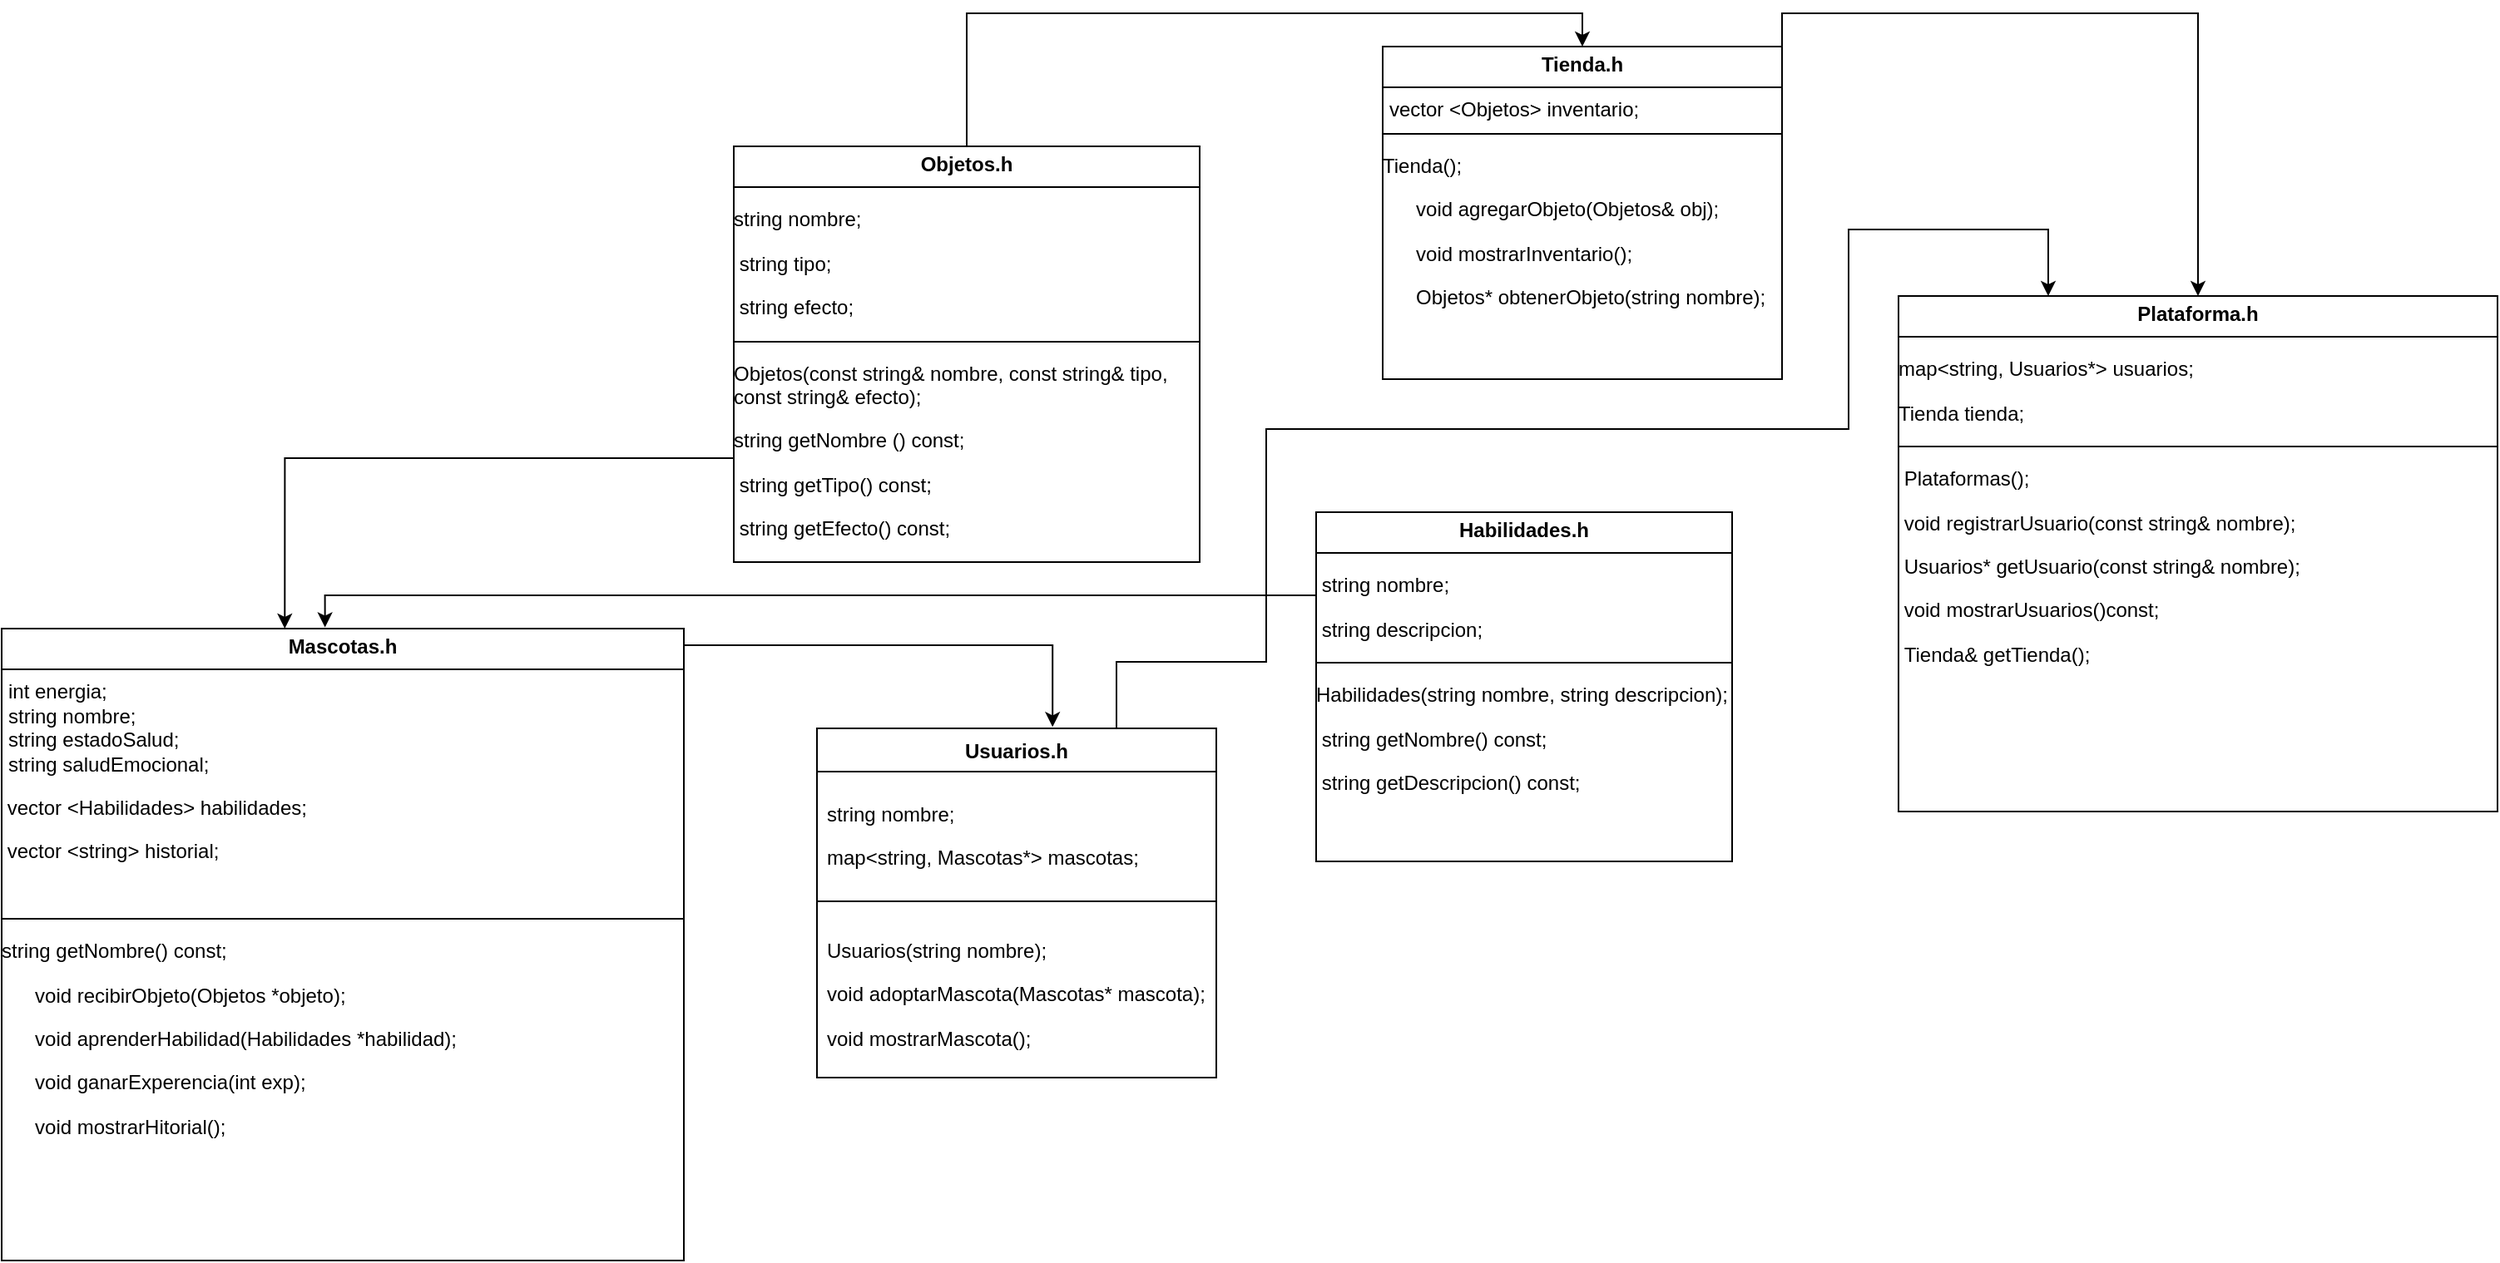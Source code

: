 <mxfile version="26.1.0">
  <diagram name="Página-1" id="OyaIflWtevoJJnKaJFJC">
    <mxGraphModel dx="2427" dy="1838" grid="1" gridSize="10" guides="1" tooltips="1" connect="1" arrows="1" fold="1" page="1" pageScale="1" pageWidth="827" pageHeight="1169" math="0" shadow="0">
      <root>
        <mxCell id="0" />
        <mxCell id="1" parent="0" />
        <mxCell id="ZmiweC-K1XhS0n9JyN_v-19" style="edgeStyle=orthogonalEdgeStyle;rounded=0;orthogonalLoop=1;jettySize=auto;html=1;exitX=0.75;exitY=0;exitDx=0;exitDy=0;entryX=0.25;entryY=0;entryDx=0;entryDy=0;" edge="1" parent="1" source="ZmiweC-K1XhS0n9JyN_v-1" target="ZmiweC-K1XhS0n9JyN_v-7">
          <mxGeometry relative="1" as="geometry">
            <Array as="points">
              <mxPoint x="510" y="-90" />
              <mxPoint x="600" y="-90" />
              <mxPoint x="600" y="-230" />
              <mxPoint x="950" y="-230" />
              <mxPoint x="950" y="-350" />
              <mxPoint x="1070" y="-350" />
            </Array>
          </mxGeometry>
        </mxCell>
        <mxCell id="ZmiweC-K1XhS0n9JyN_v-1" value="Usuarios.h" style="swimlane;fontStyle=1;align=center;verticalAlign=top;childLayout=stackLayout;horizontal=1;startSize=26;horizontalStack=0;resizeParent=1;resizeParentMax=0;resizeLast=0;collapsible=1;marginBottom=0;whiteSpace=wrap;html=1;" vertex="1" parent="1">
          <mxGeometry x="330" y="-50" width="240" height="210" as="geometry" />
        </mxCell>
        <mxCell id="ZmiweC-K1XhS0n9JyN_v-2" value="&lt;p dir=&quot;ltr&quot; class=&quot;selectable-text copyable-text x15bjb6t x1n2onr6&quot;&gt;&lt;span style=&quot;white-space-collapse: preserve;&quot; class=&quot;selectable-text copyable-text false&quot;&gt;string nombre;&lt;/span&gt;&lt;/p&gt;&lt;p dir=&quot;ltr&quot; class=&quot;selectable-text copyable-text x15bjb6t x1n2onr6&quot;&gt;&lt;span style=&quot;white-space-collapse: preserve;&quot; class=&quot;selectable-text copyable-text false&quot;&gt;map&amp;lt;string, Mascotas*&amp;gt; mascotas;&lt;/span&gt;&lt;/p&gt;" style="text;strokeColor=none;fillColor=none;align=left;verticalAlign=top;spacingLeft=4;spacingRight=4;overflow=hidden;rotatable=0;points=[[0,0.5],[1,0.5]];portConstraint=eastwest;whiteSpace=wrap;html=1;" vertex="1" parent="ZmiweC-K1XhS0n9JyN_v-1">
          <mxGeometry y="26" width="240" height="74" as="geometry" />
        </mxCell>
        <mxCell id="ZmiweC-K1XhS0n9JyN_v-3" value="" style="line;strokeWidth=1;fillColor=none;align=left;verticalAlign=middle;spacingTop=-1;spacingLeft=3;spacingRight=3;rotatable=0;labelPosition=right;points=[];portConstraint=eastwest;strokeColor=inherit;" vertex="1" parent="ZmiweC-K1XhS0n9JyN_v-1">
          <mxGeometry y="100" width="240" height="8" as="geometry" />
        </mxCell>
        <mxCell id="ZmiweC-K1XhS0n9JyN_v-4" value="&lt;p dir=&quot;ltr&quot; class=&quot;selectable-text copyable-text x15bjb6t x1n2onr6&quot;&gt;&lt;span style=&quot;white-space-collapse: preserve;&quot; class=&quot;selectable-text copyable-text false&quot;&gt;Usuarios(string nombre);&lt;/span&gt;&lt;/p&gt;&lt;p dir=&quot;ltr&quot; class=&quot;selectable-text copyable-text x15bjb6t x1n2onr6&quot;&gt;&lt;span style=&quot;white-space-collapse: preserve;&quot; class=&quot;selectable-text copyable-text false&quot;&gt;void adoptarMascota(Mascotas* mascota);&lt;/span&gt;&lt;/p&gt;&lt;p dir=&quot;ltr&quot; class=&quot;selectable-text copyable-text x15bjb6t x1n2onr6&quot;&gt;&lt;span style=&quot;white-space-collapse: preserve;&quot; class=&quot;selectable-text copyable-text false&quot;&gt;void mostrarMascota();&lt;/span&gt;&lt;/p&gt;" style="text;strokeColor=none;fillColor=none;align=left;verticalAlign=top;spacingLeft=4;spacingRight=4;overflow=hidden;rotatable=0;points=[[0,0.5],[1,0.5]];portConstraint=eastwest;whiteSpace=wrap;html=1;" vertex="1" parent="ZmiweC-K1XhS0n9JyN_v-1">
          <mxGeometry y="108" width="240" height="102" as="geometry" />
        </mxCell>
        <mxCell id="ZmiweC-K1XhS0n9JyN_v-5" value="&lt;p style=&quot;margin:0px;margin-top:4px;text-align:center;&quot;&gt;&lt;b&gt;Mascotas.h&lt;/b&gt;&lt;/p&gt;&lt;hr size=&quot;1&quot; style=&quot;border-style:solid;&quot;&gt;&lt;p style=&quot;margin:0px;margin-left:4px;&quot;&gt;int energia;&lt;/p&gt;&lt;p style=&quot;margin:0px;margin-left:4px;&quot;&gt;string nombre;&lt;/p&gt;&lt;p style=&quot;margin:0px;margin-left:4px;&quot;&gt;string estadoSalud;&lt;/p&gt;&lt;p style=&quot;margin:0px;margin-left:4px;&quot;&gt;string saludEmocional;&lt;/p&gt;&lt;p dir=&quot;ltr&quot; class=&quot;selectable-text copyable-text x15bjb6t x1n2onr6&quot;&gt;&lt;span style=&quot;white-space-collapse: preserve;&quot; class=&quot;selectable-text copyable-text false&quot;&gt; vector &amp;lt;Habilidades&amp;gt; habilidades;&lt;/span&gt;&lt;/p&gt;&lt;p dir=&quot;ltr&quot; class=&quot;selectable-text copyable-text x15bjb6t x1n2onr6&quot;&gt;&lt;span style=&quot;white-space-collapse: preserve; background-color: transparent; color: light-dark(rgb(0, 0, 0), rgb(255, 255, 255));&quot;&gt; vector &amp;lt;string&amp;gt; historial;&lt;/span&gt;&lt;/p&gt;&lt;p style=&quot;margin:0px;margin-left:4px;&quot;&gt;&lt;br&gt;&lt;/p&gt;&lt;hr size=&quot;1&quot; style=&quot;border-style:solid;&quot;&gt;&lt;p dir=&quot;ltr&quot; class=&quot;selectable-text copyable-text x15bjb6t x1n2onr6&quot;&gt;&lt;span style=&quot;white-space-collapse: preserve;&quot; class=&quot;selectable-text copyable-text false&quot;&gt;string getNombre() const;&lt;/span&gt;&lt;/p&gt;&lt;p dir=&quot;ltr&quot; class=&quot;selectable-text copyable-text x15bjb6t x1n2onr6&quot;&gt;&lt;span style=&quot;white-space-collapse: preserve;&quot; class=&quot;selectable-text copyable-text false&quot;&gt;      void recibirObjeto(Objetos *objeto);&lt;/span&gt;&lt;/p&gt;&lt;p dir=&quot;ltr&quot; class=&quot;selectable-text copyable-text x15bjb6t x1n2onr6&quot;&gt;&lt;span style=&quot;white-space-collapse: preserve;&quot; class=&quot;selectable-text copyable-text false&quot;&gt;      void aprenderHabilidad(Habilidades *habilidad);&lt;/span&gt;&lt;/p&gt;&lt;p dir=&quot;ltr&quot; class=&quot;selectable-text copyable-text x15bjb6t x1n2onr6&quot;&gt;&lt;span style=&quot;white-space-collapse: preserve;&quot; class=&quot;selectable-text copyable-text false&quot;&gt;      void ganarExperencia(int exp);&lt;/span&gt;&lt;/p&gt;&lt;p dir=&quot;ltr&quot; class=&quot;selectable-text copyable-text x15bjb6t x1n2onr6&quot;&gt;&lt;span style=&quot;white-space-collapse: preserve;&quot; class=&quot;selectable-text copyable-text false&quot;&gt;      void mostrarHitorial();&lt;/span&gt;&lt;/p&gt;" style="verticalAlign=top;align=left;overflow=fill;html=1;whiteSpace=wrap;" vertex="1" parent="1">
          <mxGeometry x="-160" y="-110" width="410" height="380" as="geometry" />
        </mxCell>
        <mxCell id="ZmiweC-K1XhS0n9JyN_v-7" value="&lt;p style=&quot;margin:0px;margin-top:4px;text-align:center;&quot;&gt;&lt;b&gt;Plataforma.h&lt;/b&gt;&lt;/p&gt;&lt;hr size=&quot;1&quot; style=&quot;border-style:solid;&quot;&gt;&lt;p dir=&quot;ltr&quot; class=&quot;selectable-text copyable-text x15bjb6t x1n2onr6&quot;&gt;&lt;span style=&quot;white-space-collapse: preserve;&quot; class=&quot;selectable-text copyable-text false&quot;&gt;map&amp;lt;string, Usuarios*&amp;gt; usuarios;&lt;/span&gt;&lt;/p&gt;&lt;p dir=&quot;ltr&quot; class=&quot;selectable-text copyable-text x15bjb6t x1n2onr6&quot;&gt;&lt;span style=&quot;white-space-collapse: preserve;&quot; class=&quot;selectable-text copyable-text false&quot;&gt;Tienda tienda;&lt;/span&gt;&lt;/p&gt;&lt;hr size=&quot;1&quot; style=&quot;border-style:solid;&quot;&gt;&lt;p dir=&quot;ltr&quot; class=&quot;selectable-text copyable-text x15bjb6t x1n2onr6&quot;&gt;&lt;span style=&quot;white-space-collapse: preserve;&quot; class=&quot;selectable-text copyable-text false&quot;&gt; Plataformas();&lt;/span&gt;&lt;/p&gt;&lt;p dir=&quot;ltr&quot; class=&quot;selectable-text copyable-text x15bjb6t x1n2onr6&quot;&gt;&lt;span style=&quot;white-space-collapse: preserve;&quot; class=&quot;selectable-text copyable-text false&quot;&gt; void registrarUsuario(const string&amp;amp; nombre);&lt;/span&gt;&lt;/p&gt;&lt;p dir=&quot;ltr&quot; class=&quot;selectable-text copyable-text x15bjb6t x1n2onr6&quot;&gt;&lt;span style=&quot;white-space-collapse: preserve;&quot; class=&quot;selectable-text copyable-text false&quot;&gt; Usuarios* getUsuario(const string&amp;amp; nombre);&lt;/span&gt;&lt;/p&gt;&lt;p dir=&quot;ltr&quot; class=&quot;selectable-text copyable-text x15bjb6t x1n2onr6&quot;&gt;&lt;span style=&quot;white-space-collapse: preserve;&quot; class=&quot;selectable-text copyable-text false&quot;&gt; void mostrarUsuarios()const;&lt;/span&gt;&lt;/p&gt;&lt;p dir=&quot;ltr&quot; class=&quot;selectable-text copyable-text x15bjb6t x1n2onr6&quot;&gt;&lt;span style=&quot;white-space-collapse: preserve;&quot; class=&quot;selectable-text copyable-text false&quot;&gt; Tienda&amp;amp; getTienda();&lt;/span&gt;&lt;/p&gt;" style="verticalAlign=top;align=left;overflow=fill;html=1;whiteSpace=wrap;" vertex="1" parent="1">
          <mxGeometry x="980" y="-310" width="360" height="310" as="geometry" />
        </mxCell>
        <mxCell id="ZmiweC-K1XhS0n9JyN_v-18" style="edgeStyle=orthogonalEdgeStyle;rounded=0;orthogonalLoop=1;jettySize=auto;html=1;exitX=1;exitY=0;exitDx=0;exitDy=0;entryX=0.5;entryY=0;entryDx=0;entryDy=0;" edge="1" parent="1" source="ZmiweC-K1XhS0n9JyN_v-9" target="ZmiweC-K1XhS0n9JyN_v-7">
          <mxGeometry relative="1" as="geometry" />
        </mxCell>
        <mxCell id="ZmiweC-K1XhS0n9JyN_v-9" value="&lt;p style=&quot;margin:0px;margin-top:4px;text-align:center;&quot;&gt;&lt;b&gt;Tienda.h&lt;/b&gt;&lt;/p&gt;&lt;hr size=&quot;1&quot; style=&quot;border-style:solid;&quot;&gt;&lt;p style=&quot;margin:0px;margin-left:4px;&quot;&gt;&lt;span style=&quot;white-space-collapse: preserve;&quot; class=&quot;selectable-text copyable-text false&quot;&gt;vector &amp;lt;Objetos&amp;gt; inventario;&lt;/span&gt;&lt;/p&gt;&lt;hr size=&quot;1&quot; style=&quot;border-style:solid;&quot;&gt;&lt;p dir=&quot;ltr&quot; class=&quot;selectable-text copyable-text x15bjb6t x1n2onr6&quot;&gt;&lt;span style=&quot;white-space-collapse: preserve;&quot; class=&quot;selectable-text copyable-text false&quot;&gt;Tienda();&lt;/span&gt;&lt;/p&gt;&lt;p dir=&quot;ltr&quot; class=&quot;selectable-text copyable-text x15bjb6t x1n2onr6&quot;&gt;&lt;span style=&quot;white-space-collapse: preserve;&quot; class=&quot;selectable-text copyable-text false&quot;&gt;      void agregarObjeto(Objetos&amp;amp; obj);&lt;/span&gt;&lt;/p&gt;&lt;p dir=&quot;ltr&quot; class=&quot;selectable-text copyable-text x15bjb6t x1n2onr6&quot;&gt;&lt;span style=&quot;white-space-collapse: preserve;&quot; class=&quot;selectable-text copyable-text false&quot;&gt;      void mostrarInventario();&lt;/span&gt;&lt;/p&gt;&lt;p dir=&quot;ltr&quot; class=&quot;selectable-text copyable-text x15bjb6t x1n2onr6&quot;&gt;&lt;span style=&quot;white-space-collapse: preserve;&quot; class=&quot;selectable-text copyable-text false&quot;&gt;      Objetos* obtenerObjeto(string nombre);&lt;/span&gt;&lt;/p&gt;" style="verticalAlign=top;align=left;overflow=fill;html=1;whiteSpace=wrap;" vertex="1" parent="1">
          <mxGeometry x="670" y="-460" width="240" height="200" as="geometry" />
        </mxCell>
        <mxCell id="ZmiweC-K1XhS0n9JyN_v-17" style="edgeStyle=orthogonalEdgeStyle;rounded=0;orthogonalLoop=1;jettySize=auto;html=1;exitX=0.5;exitY=0;exitDx=0;exitDy=0;entryX=0.5;entryY=0;entryDx=0;entryDy=0;" edge="1" parent="1" source="ZmiweC-K1XhS0n9JyN_v-10" target="ZmiweC-K1XhS0n9JyN_v-9">
          <mxGeometry relative="1" as="geometry" />
        </mxCell>
        <mxCell id="ZmiweC-K1XhS0n9JyN_v-10" value="&lt;p style=&quot;margin:0px;margin-top:4px;text-align:center;&quot;&gt;&lt;b&gt;Objetos.h&lt;/b&gt;&lt;/p&gt;&lt;hr size=&quot;1&quot; style=&quot;border-style:solid;&quot;&gt;&lt;p dir=&quot;ltr&quot; class=&quot;selectable-text copyable-text x15bjb6t x1n2onr6&quot;&gt;&lt;span style=&quot;white-space-collapse: preserve;&quot; class=&quot;selectable-text copyable-text false&quot;&gt;string nombre;&lt;/span&gt;&lt;/p&gt;&lt;p dir=&quot;ltr&quot; class=&quot;selectable-text copyable-text x15bjb6t x1n2onr6&quot;&gt;&lt;span style=&quot;white-space-collapse: preserve;&quot; class=&quot;selectable-text copyable-text false&quot;&gt; string tipo;&lt;/span&gt;&lt;/p&gt;&lt;p dir=&quot;ltr&quot; class=&quot;selectable-text copyable-text x15bjb6t x1n2onr6&quot;&gt;&lt;span style=&quot;white-space-collapse: preserve;&quot; class=&quot;selectable-text copyable-text false&quot;&gt; string efecto;&lt;/span&gt;&lt;/p&gt;&lt;hr size=&quot;1&quot; style=&quot;border-style:solid;&quot;&gt;&lt;p dir=&quot;ltr&quot; class=&quot;selectable-text copyable-text x15bjb6t x1n2onr6&quot;&gt;&lt;span style=&quot;white-space-collapse: preserve;&quot; class=&quot;selectable-text copyable-text false&quot;&gt;Objetos(const string&amp;amp; nombre, const string&amp;amp; tipo, const string&amp;amp; efecto);&lt;/span&gt;&lt;/p&gt;&lt;p dir=&quot;ltr&quot; class=&quot;selectable-text copyable-text x15bjb6t x1n2onr6&quot;&gt;&lt;span style=&quot;white-space-collapse: preserve;&quot; class=&quot;selectable-text copyable-text false&quot;&gt;string getNombre () const;&lt;/span&gt;&lt;/p&gt;&lt;p dir=&quot;ltr&quot; class=&quot;selectable-text copyable-text x15bjb6t x1n2onr6&quot;&gt;&lt;span style=&quot;white-space-collapse: preserve;&quot; class=&quot;selectable-text copyable-text false&quot;&gt; string getTipo() const;&lt;/span&gt;&lt;/p&gt;&lt;p dir=&quot;ltr&quot; class=&quot;selectable-text copyable-text x15bjb6t x1n2onr6&quot;&gt;&lt;span style=&quot;white-space-collapse: preserve;&quot; class=&quot;selectable-text copyable-text false&quot;&gt; string getEfecto() const;&lt;/span&gt;&lt;/p&gt;" style="verticalAlign=top;align=left;overflow=fill;html=1;whiteSpace=wrap;" vertex="1" parent="1">
          <mxGeometry x="280" y="-400" width="280" height="250" as="geometry" />
        </mxCell>
        <mxCell id="ZmiweC-K1XhS0n9JyN_v-11" value="&lt;p style=&quot;margin:0px;margin-top:4px;text-align:center;&quot;&gt;&lt;b&gt;Habilidades.h&lt;/b&gt;&lt;/p&gt;&lt;hr size=&quot;1&quot; style=&quot;border-style:solid;&quot;&gt;&lt;p dir=&quot;ltr&quot; class=&quot;selectable-text copyable-text x15bjb6t x1n2onr6&quot;&gt;&lt;span style=&quot;white-space-collapse: preserve;&quot; class=&quot;selectable-text copyable-text false&quot;&gt; string nombre;&lt;/span&gt;&lt;/p&gt;&lt;p dir=&quot;ltr&quot; class=&quot;selectable-text copyable-text x15bjb6t x1n2onr6&quot;&gt;&lt;span style=&quot;white-space-collapse: preserve;&quot; class=&quot;selectable-text copyable-text false&quot;&gt; string descripcion;&lt;/span&gt;&lt;/p&gt;&lt;hr size=&quot;1&quot; style=&quot;border-style:solid;&quot;&gt;&lt;p dir=&quot;ltr&quot; class=&quot;selectable-text copyable-text x15bjb6t x1n2onr6&quot;&gt;&lt;span style=&quot;white-space-collapse: preserve;&quot; class=&quot;selectable-text copyable-text false&quot;&gt;Habilidades(string nombre, string descripcion);&lt;/span&gt;&lt;/p&gt;&lt;p dir=&quot;ltr&quot; class=&quot;selectable-text copyable-text x15bjb6t x1n2onr6&quot;&gt;&lt;span style=&quot;white-space-collapse: preserve;&quot; class=&quot;selectable-text copyable-text false&quot;&gt; string getNombre() const;&lt;/span&gt;&lt;/p&gt;&lt;p dir=&quot;ltr&quot; class=&quot;selectable-text copyable-text x15bjb6t x1n2onr6&quot;&gt;&lt;span style=&quot;white-space-collapse: preserve;&quot; class=&quot;selectable-text copyable-text false&quot;&gt; string getDescripcion() const;&lt;/span&gt;&lt;/p&gt;" style="verticalAlign=top;align=left;overflow=fill;html=1;whiteSpace=wrap;" vertex="1" parent="1">
          <mxGeometry x="630" y="-180" width="250" height="210" as="geometry" />
        </mxCell>
        <mxCell id="ZmiweC-K1XhS0n9JyN_v-14" style="edgeStyle=orthogonalEdgeStyle;rounded=0;orthogonalLoop=1;jettySize=auto;html=1;exitX=0;exitY=0.75;exitDx=0;exitDy=0;entryX=0.415;entryY=0;entryDx=0;entryDy=0;entryPerimeter=0;" edge="1" parent="1" source="ZmiweC-K1XhS0n9JyN_v-10" target="ZmiweC-K1XhS0n9JyN_v-5">
          <mxGeometry relative="1" as="geometry" />
        </mxCell>
        <mxCell id="ZmiweC-K1XhS0n9JyN_v-15" style="edgeStyle=orthogonalEdgeStyle;rounded=0;orthogonalLoop=1;jettySize=auto;html=1;exitX=0;exitY=0.25;exitDx=0;exitDy=0;entryX=0.474;entryY=-0.002;entryDx=0;entryDy=0;entryPerimeter=0;" edge="1" parent="1" source="ZmiweC-K1XhS0n9JyN_v-11" target="ZmiweC-K1XhS0n9JyN_v-5">
          <mxGeometry relative="1" as="geometry">
            <Array as="points">
              <mxPoint x="630" y="-130" />
              <mxPoint x="34" y="-130" />
            </Array>
          </mxGeometry>
        </mxCell>
        <mxCell id="ZmiweC-K1XhS0n9JyN_v-16" style="edgeStyle=orthogonalEdgeStyle;rounded=0;orthogonalLoop=1;jettySize=auto;html=1;exitX=1;exitY=0;exitDx=0;exitDy=0;entryX=0.59;entryY=-0.004;entryDx=0;entryDy=0;entryPerimeter=0;" edge="1" parent="1" source="ZmiweC-K1XhS0n9JyN_v-5" target="ZmiweC-K1XhS0n9JyN_v-1">
          <mxGeometry relative="1" as="geometry">
            <Array as="points">
              <mxPoint x="250" y="-100" />
              <mxPoint x="472" y="-100" />
            </Array>
          </mxGeometry>
        </mxCell>
      </root>
    </mxGraphModel>
  </diagram>
</mxfile>
